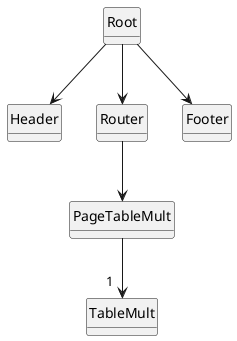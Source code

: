 @startuml table

class Root
class Header
class Router
class Footer

class TableMult
class PageTableMult


Root --> Header
Root --> Router
Root --> Footer
Router --> PageTableMult

PageTableMult -->"1  " TableMult

hide circle
hide method
@enduml
